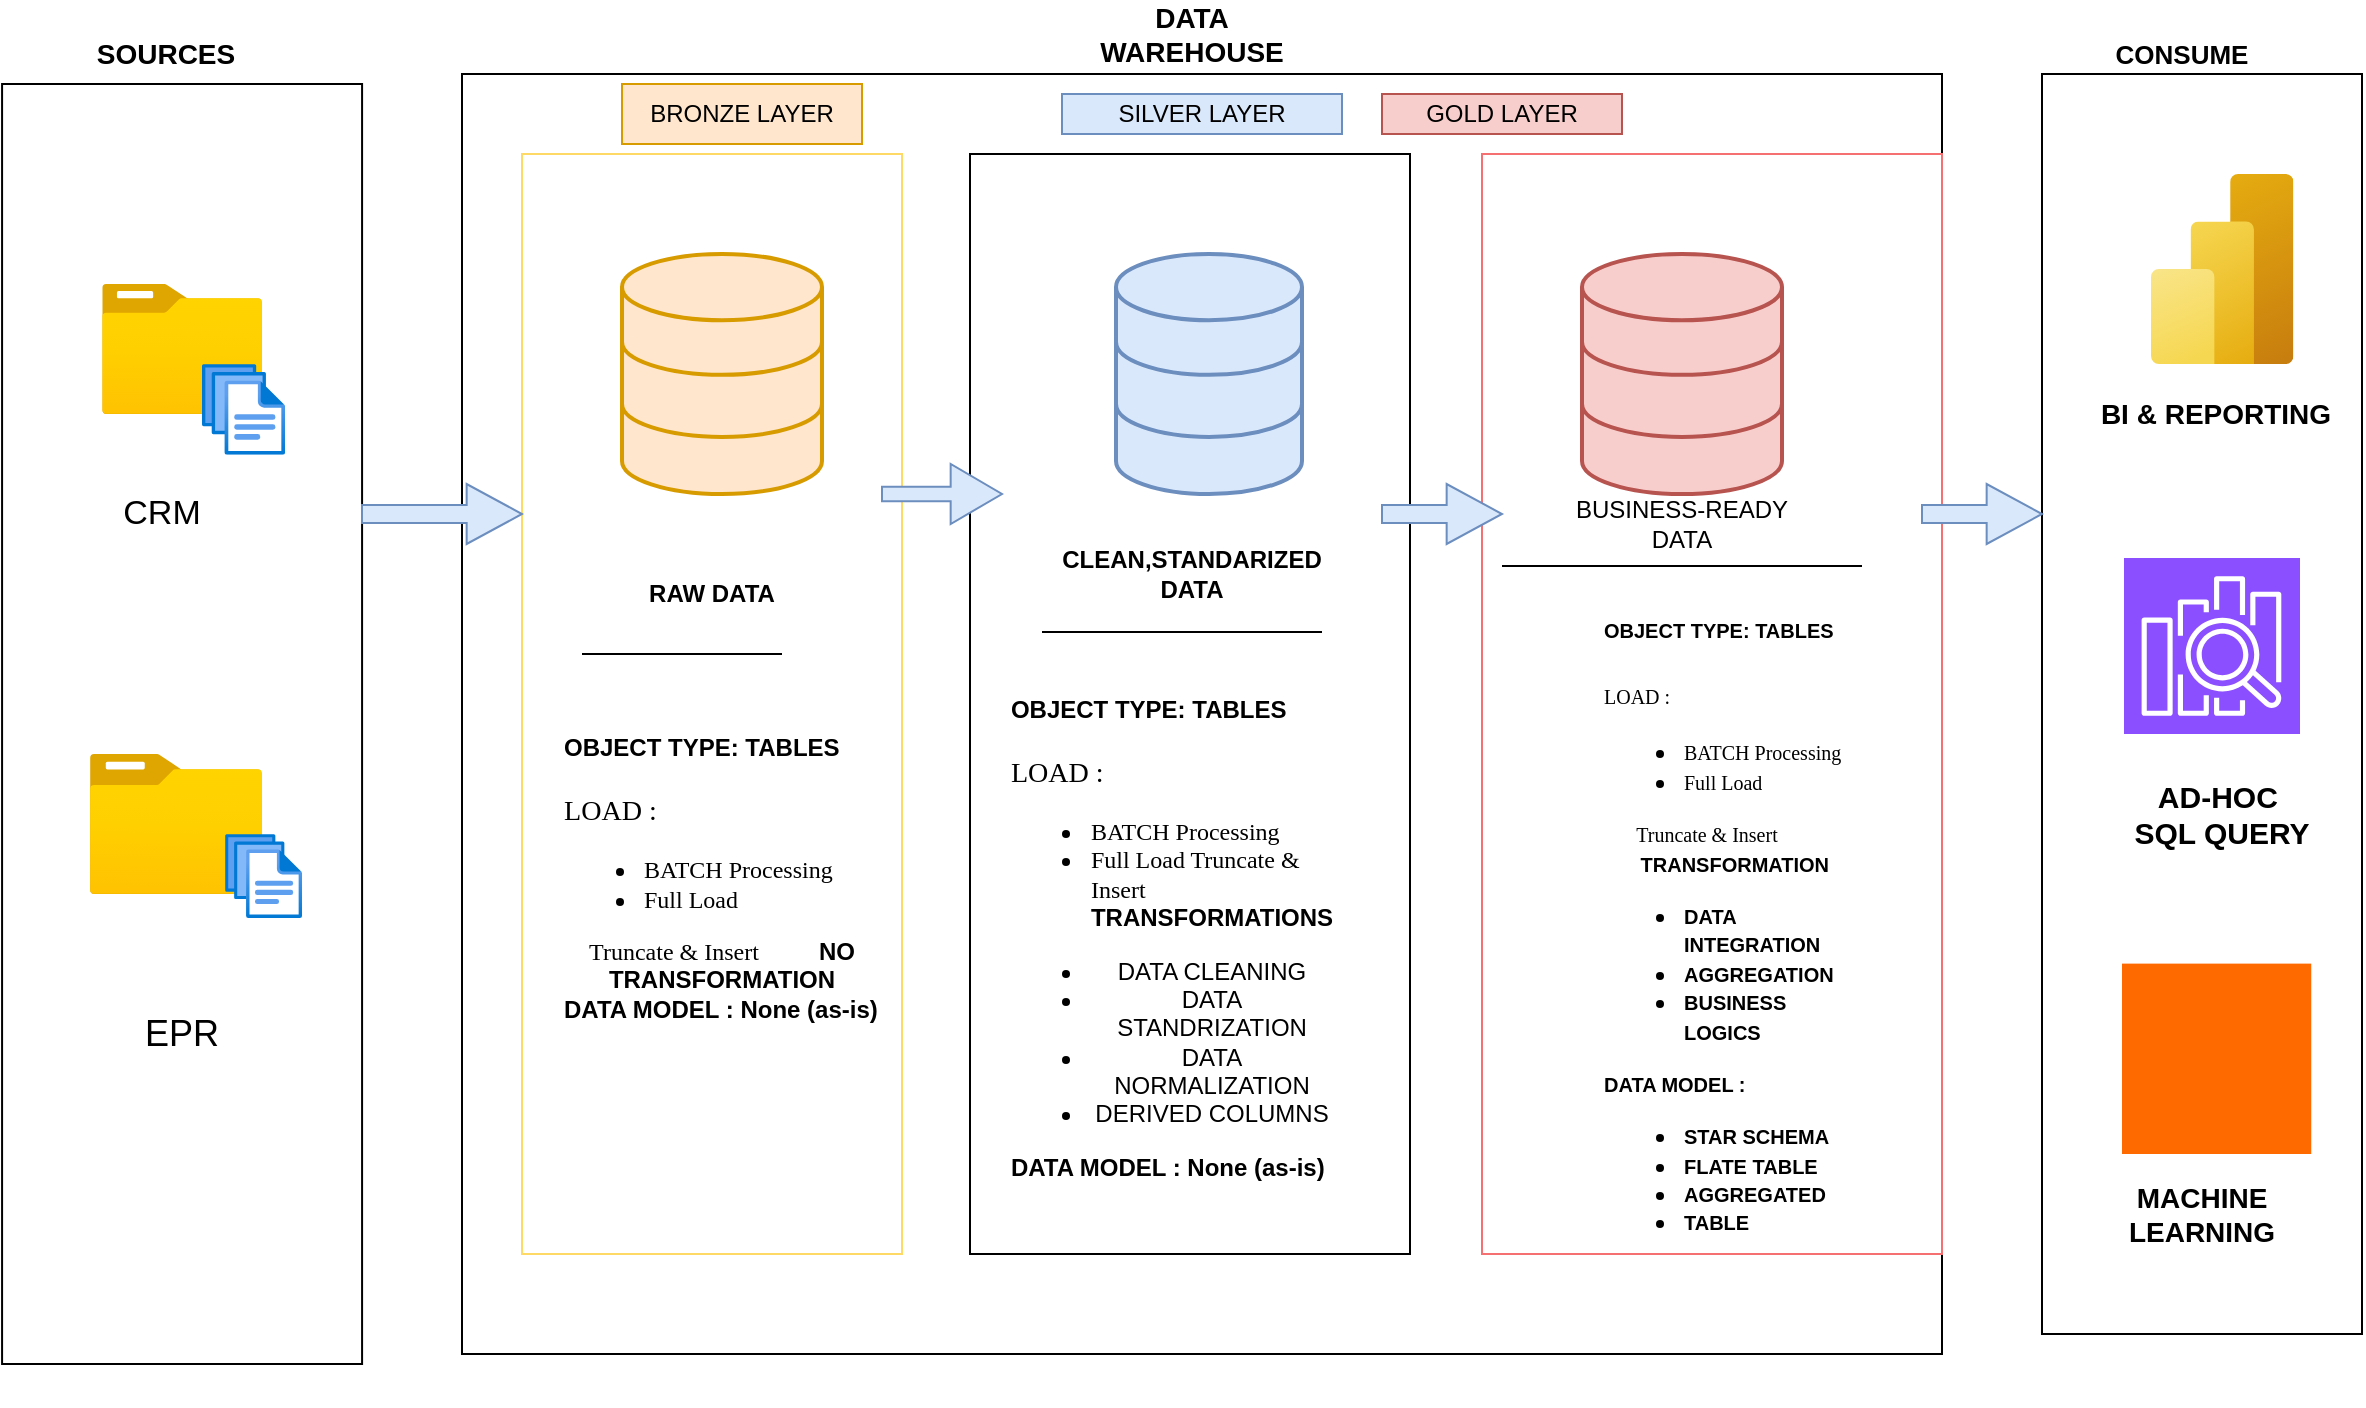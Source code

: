 <mxfile version="28.0.6">
  <diagram name="Page-1" id="-UqNwGGtfh1j4O1iW3x6">
    <mxGraphModel dx="2082" dy="933" grid="1" gridSize="10" guides="1" tooltips="1" connect="1" arrows="1" fold="1" page="1" pageScale="1" pageWidth="827" pageHeight="1169" math="0" shadow="0">
      <root>
        <mxCell id="0" />
        <mxCell id="1" parent="0" />
        <mxCell id="bulR_VS3dtJKfXY_yD6P-4" value="" style="rounded=0;whiteSpace=wrap;html=1;" parent="1" vertex="1">
          <mxGeometry x="50" y="100" width="740" height="640" as="geometry" />
        </mxCell>
        <mxCell id="bulR_VS3dtJKfXY_yD6P-5" value="" style="rounded=0;whiteSpace=wrap;html=1;" parent="1" vertex="1">
          <mxGeometry x="-179.96" y="105" width="180" height="640" as="geometry" />
        </mxCell>
        <mxCell id="bulR_VS3dtJKfXY_yD6P-6" value="" style="rounded=0;whiteSpace=wrap;html=1;" parent="1" vertex="1">
          <mxGeometry x="840" y="100" width="160" height="630" as="geometry" />
        </mxCell>
        <mxCell id="bulR_VS3dtJKfXY_yD6P-7" value="BRONZE LAYER" style="rounded=0;whiteSpace=wrap;html=1;fillColor=#ffe6cc;strokeColor=#d79b00;" parent="1" vertex="1">
          <mxGeometry x="130" y="105" width="120" height="30" as="geometry" />
        </mxCell>
        <mxCell id="bulR_VS3dtJKfXY_yD6P-8" value="SILVER LAYER" style="rounded=0;whiteSpace=wrap;html=1;fillColor=#dae8fc;strokeColor=#6c8ebf;" parent="1" vertex="1">
          <mxGeometry x="350" y="110" width="140" height="20" as="geometry" />
        </mxCell>
        <mxCell id="bulR_VS3dtJKfXY_yD6P-9" value="GOLD LAYER" style="rounded=0;whiteSpace=wrap;html=1;fillColor=#f8cecc;strokeColor=#b85450;" parent="1" vertex="1">
          <mxGeometry x="510" y="110" width="120" height="20" as="geometry" />
        </mxCell>
        <mxCell id="bulR_VS3dtJKfXY_yD6P-10" value="" style="rounded=0;whiteSpace=wrap;html=1;strokeColor=#FFD966;" parent="1" vertex="1">
          <mxGeometry x="80" y="140" width="190" height="550" as="geometry" />
        </mxCell>
        <mxCell id="bulR_VS3dtJKfXY_yD6P-11" value="" style="rounded=0;whiteSpace=wrap;html=1;strokeColor=light-dark(#f57070, #ededed);" parent="1" vertex="1">
          <mxGeometry x="560" y="140" width="230" height="550" as="geometry" />
        </mxCell>
        <mxCell id="bulR_VS3dtJKfXY_yD6P-12" value="" style="rounded=0;whiteSpace=wrap;html=1;" parent="1" vertex="1">
          <mxGeometry x="304" y="140" width="220" height="550" as="geometry" />
        </mxCell>
        <mxCell id="bulR_VS3dtJKfXY_yD6P-13" value="&lt;b&gt;&lt;font style=&quot;font-size: 14px;&quot;&gt;DATA WAREHOUSE&lt;/font&gt;&lt;/b&gt;" style="rounded=0;whiteSpace=wrap;html=1;" parent="1" vertex="1">
          <mxGeometry x="355" y="80" width="120" as="geometry" />
        </mxCell>
        <mxCell id="bulR_VS3dtJKfXY_yD6P-14" value="&lt;b&gt;&lt;font style=&quot;font-size: 14px;&quot;&gt;SOURCES&lt;/font&gt;&lt;/b&gt;" style="rounded=0;whiteSpace=wrap;html=1;" parent="1" vertex="1">
          <mxGeometry x="-158.48" y="90" width="120" as="geometry" />
        </mxCell>
        <mxCell id="bulR_VS3dtJKfXY_yD6P-15" value="&lt;b&gt;&lt;font style=&quot;font-size: 13px;&quot;&gt;CONSUME&lt;/font&gt;&lt;/b&gt;" style="rounded=0;whiteSpace=wrap;html=1;" parent="1" vertex="1">
          <mxGeometry x="850" y="90" width="120" as="geometry" />
        </mxCell>
        <mxCell id="bulR_VS3dtJKfXY_yD6P-16" value="" style="image;aspect=fixed;html=1;points=[];align=center;fontSize=12;image=img/lib/azure2/general/Folder_Blank.svg;" parent="1" vertex="1">
          <mxGeometry x="-130" y="205" width="80.08" height="65" as="geometry" />
        </mxCell>
        <mxCell id="bulR_VS3dtJKfXY_yD6P-17" value="" style="image;aspect=fixed;html=1;points=[];align=center;fontSize=12;image=img/lib/azure2/general/Files.svg;" parent="1" vertex="1">
          <mxGeometry x="-80" y="245" width="41.52" height="45.4" as="geometry" />
        </mxCell>
        <mxCell id="bulR_VS3dtJKfXY_yD6P-18" value="" style="image;aspect=fixed;html=1;points=[];align=center;fontSize=12;image=img/lib/azure2/general/Folder_Blank.svg;" parent="1" vertex="1">
          <mxGeometry x="-136.16" y="440" width="86.24" height="70" as="geometry" />
        </mxCell>
        <mxCell id="bulR_VS3dtJKfXY_yD6P-19" value="" style="image;aspect=fixed;html=1;points=[];align=center;fontSize=12;image=img/lib/azure2/general/Files.svg;" parent="1" vertex="1">
          <mxGeometry x="-68.44" y="480" width="38.48" height="42.08" as="geometry" />
        </mxCell>
        <mxCell id="bulR_VS3dtJKfXY_yD6P-23" value="&lt;font style=&quot;font-size: 18px;&quot;&gt;EPR&lt;/font&gt;" style="rounded=0;whiteSpace=wrap;html=1;" parent="1" vertex="1">
          <mxGeometry x="-149.96" y="580" width="120" as="geometry" />
        </mxCell>
        <mxCell id="bulR_VS3dtJKfXY_yD6P-24" value="&lt;h4 style=&quot;text-align: left;&quot;&gt;OBJECT TYPE:&amp;nbsp;TABLES&lt;/h4&gt;&lt;h3 style=&quot;text-align: left;&quot;&gt;&lt;span style=&quot;font-family: Verdana; background-color: transparent; color: light-dark(rgb(0, 0, 0), rgb(255, 255, 255)); font-weight: normal;&quot;&gt;LOAD :&lt;/span&gt;&lt;/h3&gt;&lt;div&gt;&lt;ul&gt;&lt;li style=&quot;text-align: left;&quot;&gt;&lt;font face=&quot;Verdana&quot;&gt;BATCH Processing&lt;/font&gt;&lt;/li&gt;&lt;li style=&quot;text-align: left;&quot;&gt;&lt;font face=&quot;Verdana&quot;&gt;Full Load &lt;/font&gt;&lt;font style=&quot;background-color: transparent; color: light-dark(rgb(0, 0, 0), rgb(255, 255, 255));&quot; face=&quot;Verdana&quot;&gt;Truncate &amp;amp; Insert&lt;/font&gt;&lt;span style=&quot;background-color: transparent; color: light-dark(rgb(0, 0, 0), rgb(255, 255, 255)); text-align: center;&quot;&gt;&amp;nbsp; &amp;nbsp; &amp;nbsp; &amp;nbsp; &lt;b&gt;TRANSFORMATIONS&lt;/b&gt;&lt;/span&gt;&lt;/li&gt;&lt;/ul&gt;&lt;/div&gt;&lt;div&gt;&lt;ul&gt;&lt;li&gt;&lt;span style=&quot;background-color: transparent; color: light-dark(rgb(0, 0, 0), rgb(255, 255, 255));&quot;&gt;DATA CLEANING&lt;/span&gt;&lt;/li&gt;&lt;li&gt;&lt;span style=&quot;background-color: transparent; color: light-dark(rgb(0, 0, 0), rgb(255, 255, 255));&quot;&gt;DATA STANDRIZATION&lt;/span&gt;&lt;/li&gt;&lt;li&gt;&lt;span style=&quot;background-color: transparent; color: light-dark(rgb(0, 0, 0), rgb(255, 255, 255));&quot;&gt;DATA NORMALIZATION&lt;/span&gt;&lt;/li&gt;&lt;li&gt;&lt;span style=&quot;background-color: transparent; color: light-dark(rgb(0, 0, 0), rgb(255, 255, 255));&quot;&gt;DERIVED COLUMNS&lt;/span&gt;&lt;/li&gt;&lt;/ul&gt;&lt;/div&gt;&lt;div style=&quot;text-align: left;&quot;&gt;&lt;b&gt;DATA MODEL : None (as-is)&lt;/b&gt;&lt;/div&gt;&lt;div&gt;&lt;font face=&quot;Verdana&quot;&gt;&lt;br&gt;&lt;/font&gt;&lt;/div&gt;&lt;div&gt;&lt;font face=&quot;Verdana&quot;&gt;&lt;br&gt;&lt;/font&gt;&lt;/div&gt;&lt;div&gt;&lt;font face=&quot;Verdana&quot;&gt;&lt;br&gt;&lt;/font&gt;&lt;/div&gt;&lt;div&gt;&lt;font face=&quot;Verdana&quot;&gt;&lt;br&gt;&lt;/font&gt;&lt;/div&gt;&lt;div&gt;&lt;font face=&quot;Verdana&quot;&gt;&lt;br&gt;&lt;/font&gt;&lt;/div&gt;" style="rounded=0;whiteSpace=wrap;html=1;" parent="1" vertex="1">
          <mxGeometry x="340" y="560" width="130" as="geometry" />
        </mxCell>
        <mxCell id="bulR_VS3dtJKfXY_yD6P-25" value="" style="html=1;verticalLabelPosition=bottom;align=center;labelBackgroundColor=#ffffff;verticalAlign=top;strokeWidth=2;strokeColor=#d79b00;shadow=0;dashed=0;shape=mxgraph.ios7.icons.data;fillColor=#ffe6cc;" parent="1" vertex="1">
          <mxGeometry x="130" y="190" width="100" height="120" as="geometry" />
        </mxCell>
        <mxCell id="bulR_VS3dtJKfXY_yD6P-26" value="" style="html=1;verticalLabelPosition=bottom;align=center;labelBackgroundColor=#ffffff;verticalAlign=top;strokeWidth=2;strokeColor=#6c8ebf;shadow=0;dashed=0;shape=mxgraph.ios7.icons.data;fillColor=#dae8fc;" parent="1" vertex="1">
          <mxGeometry x="377" y="190" width="93" height="120" as="geometry" />
        </mxCell>
        <mxCell id="bulR_VS3dtJKfXY_yD6P-27" value="" style="html=1;verticalLabelPosition=bottom;align=center;labelBackgroundColor=#ffffff;verticalAlign=top;strokeWidth=2;strokeColor=#b85450;shadow=0;dashed=0;shape=mxgraph.ios7.icons.data;fillColor=#f8cecc;" parent="1" vertex="1">
          <mxGeometry x="610" y="190" width="100" height="120" as="geometry" />
        </mxCell>
        <mxCell id="bulR_VS3dtJKfXY_yD6P-41" value="" style="html=1;shadow=0;dashed=0;align=center;verticalAlign=middle;shape=mxgraph.arrows2.arrow;dy=0.7;dx=27.67;notch=0;fillColor=#dae8fc;strokeColor=#6c8ebf;" parent="1" vertex="1">
          <mxGeometry y="305" width="80" height="30" as="geometry" />
        </mxCell>
        <mxCell id="bulR_VS3dtJKfXY_yD6P-42" value="" style="html=1;shadow=0;dashed=0;align=center;verticalAlign=middle;shape=mxgraph.arrows2.arrow;dy=0.76;dx=25.67;notch=0;fillColor=#dae8fc;strokeColor=#6c8ebf;" parent="1" vertex="1">
          <mxGeometry x="260" y="295" width="60" height="30" as="geometry" />
        </mxCell>
        <mxCell id="bulR_VS3dtJKfXY_yD6P-43" value="" style="html=1;shadow=0;dashed=0;align=center;verticalAlign=middle;shape=mxgraph.arrows2.arrow;dy=0.7;dx=27.67;notch=0;fillColor=#dae8fc;strokeColor=#6c8ebf;" parent="1" vertex="1">
          <mxGeometry x="510" y="305" width="60" height="30" as="geometry" />
        </mxCell>
        <mxCell id="bulR_VS3dtJKfXY_yD6P-44" value="" style="html=1;shadow=0;dashed=0;align=center;verticalAlign=middle;shape=mxgraph.arrows2.arrow;dy=0.7;dx=27.67;notch=0;fillColor=#dae8fc;strokeColor=#6c8ebf;" parent="1" vertex="1">
          <mxGeometry x="780" y="305" width="60" height="30" as="geometry" />
        </mxCell>
        <mxCell id="bulR_VS3dtJKfXY_yD6P-45" value="&lt;b&gt;RAW DATA&lt;/b&gt;" style="rounded=0;whiteSpace=wrap;html=1;" parent="1" vertex="1">
          <mxGeometry x="115" y="360" width="120" as="geometry" />
        </mxCell>
        <mxCell id="bulR_VS3dtJKfXY_yD6P-46" value="&lt;b&gt;CLEAN,STANDARIZED&lt;/b&gt;&lt;div&gt;&lt;b&gt;DATA&lt;/b&gt;&lt;/div&gt;" style="rounded=0;whiteSpace=wrap;html=1;" parent="1" vertex="1">
          <mxGeometry x="355" y="350" width="120" as="geometry" />
        </mxCell>
        <mxCell id="bulR_VS3dtJKfXY_yD6P-48" value="BUSINESS-READY DATA" style="rounded=0;whiteSpace=wrap;html=1;" parent="1" vertex="1">
          <mxGeometry x="600" y="325" width="120" as="geometry" />
        </mxCell>
        <mxCell id="bulR_VS3dtJKfXY_yD6P-53" value="&lt;h4 style=&quot;text-align: left;&quot;&gt;OBJECT TYPE:&amp;nbsp;TABLES&lt;/h4&gt;&lt;h3 style=&quot;text-align: left;&quot;&gt;&lt;span style=&quot;font-family: Verdana; background-color: transparent; color: light-dark(rgb(0, 0, 0), rgb(255, 255, 255)); font-weight: normal;&quot;&gt;LOAD :&lt;/span&gt;&lt;/h3&gt;&lt;div&gt;&lt;ul&gt;&lt;li style=&quot;text-align: left;&quot;&gt;&lt;font face=&quot;Verdana&quot;&gt;BATCH Processing&lt;/font&gt;&lt;/li&gt;&lt;li style=&quot;text-align: left;&quot;&gt;&lt;font face=&quot;Verdana&quot;&gt;Full Load&lt;/font&gt;&lt;/li&gt;&lt;/ul&gt;&lt;font style=&quot;text-align: left; background-color: transparent; color: light-dark(rgb(0, 0, 0), rgb(255, 255, 255));&quot; face=&quot;Verdana&quot;&gt;Truncate &amp;amp; Insert&lt;/font&gt;&lt;span style=&quot;text-align: left; background-color: transparent; color: light-dark(rgb(0, 0, 0), rgb(255, 255, 255));&quot;&gt;&amp;nbsp; &amp;nbsp; &amp;nbsp; &amp;nbsp; &amp;nbsp;&lt;b&gt;NO TRANSFORMATION&lt;/b&gt;&lt;/span&gt;&lt;/div&gt;&lt;div style=&quot;text-align: left;&quot;&gt;&lt;b&gt;DATA MODEL : None (as-is)&lt;/b&gt;&lt;/div&gt;&lt;div&gt;&lt;font face=&quot;Verdana&quot;&gt;&lt;br&gt;&lt;/font&gt;&lt;/div&gt;&lt;div&gt;&lt;font face=&quot;Verdana&quot;&gt;&lt;br&gt;&lt;/font&gt;&lt;/div&gt;&lt;div&gt;&lt;font face=&quot;Verdana&quot;&gt;&lt;br&gt;&lt;/font&gt;&lt;/div&gt;&lt;div&gt;&lt;font face=&quot;Verdana&quot;&gt;&lt;br&gt;&lt;/font&gt;&lt;/div&gt;&lt;div&gt;&lt;font face=&quot;Verdana&quot;&gt;&lt;br&gt;&lt;/font&gt;&lt;/div&gt;" style="rounded=0;whiteSpace=wrap;html=1;" parent="1" vertex="1">
          <mxGeometry x="100" y="530" width="160" as="geometry" />
        </mxCell>
        <mxCell id="bulR_VS3dtJKfXY_yD6P-54" value="" style="line;strokeWidth=1;fillColor=none;align=left;verticalAlign=middle;spacingTop=-1;spacingLeft=3;spacingRight=3;rotatable=0;labelPosition=right;points=[];portConstraint=eastwest;strokeColor=inherit;" parent="1" vertex="1">
          <mxGeometry x="110" y="370" width="100" height="40" as="geometry" />
        </mxCell>
        <mxCell id="bulR_VS3dtJKfXY_yD6P-55" value="&lt;h4 style=&quot;text-align: left;&quot;&gt;&lt;font style=&quot;font-size: 10px;&quot;&gt;OBJECT TYPE:&amp;nbsp;TABLES&lt;/font&gt;&lt;/h4&gt;&lt;h3 style=&quot;text-align: left;&quot;&gt;&lt;span style=&quot;font-family: Verdana; background-color: transparent; color: light-dark(rgb(0, 0, 0), rgb(255, 255, 255)); font-weight: normal;&quot;&gt;&lt;font style=&quot;font-size: 10px;&quot;&gt;LOAD :&lt;/font&gt;&lt;/span&gt;&lt;/h3&gt;&lt;div&gt;&lt;ul&gt;&lt;li style=&quot;text-align: left;&quot;&gt;&lt;font style=&quot;font-size: 10px;&quot; face=&quot;Verdana&quot;&gt;BATCH Processing&lt;/font&gt;&lt;/li&gt;&lt;li style=&quot;text-align: left;&quot;&gt;&lt;font style=&quot;font-size: 10px;&quot; face=&quot;Verdana&quot;&gt;Full Load&lt;/font&gt;&lt;/li&gt;&lt;/ul&gt;&lt;font style=&quot;font-size: 10px;&quot;&gt;&lt;font style=&quot;text-align: left; background-color: transparent; color: light-dark(rgb(0, 0, 0), rgb(255, 255, 255));&quot; face=&quot;Verdana&quot;&gt;Truncate &amp;amp; Insert&lt;/font&gt;&lt;span style=&quot;text-align: left; background-color: transparent; color: light-dark(rgb(0, 0, 0), rgb(255, 255, 255));&quot;&gt;&amp;nbsp; &amp;nbsp; &amp;nbsp; &amp;nbsp; &amp;nbsp;&lt;/span&gt;&lt;/font&gt;&lt;/div&gt;&lt;div&gt;&lt;span style=&quot;text-align: left; background-color: transparent; color: light-dark(rgb(0, 0, 0), rgb(255, 255, 255));&quot;&gt;&lt;b&gt;&lt;font style=&quot;font-size: 10px;&quot;&gt;&amp;nbsp;TRANSFORMATION&lt;/font&gt;&lt;/b&gt;&lt;/span&gt;&lt;/div&gt;&lt;div style=&quot;&quot;&gt;&lt;ul&gt;&lt;li style=&quot;text-align: left;&quot;&gt;&lt;span style=&quot;background-color: transparent; color: light-dark(rgb(0, 0, 0), rgb(255, 255, 255));&quot;&gt;&lt;b&gt;&lt;font style=&quot;font-size: 10px;&quot;&gt;DATA INTEGRATION&lt;/font&gt;&lt;/b&gt;&lt;/span&gt;&lt;/li&gt;&lt;li style=&quot;text-align: left;&quot;&gt;&lt;span style=&quot;background-color: transparent; color: light-dark(rgb(0, 0, 0), rgb(255, 255, 255));&quot;&gt;&lt;b&gt;&lt;font style=&quot;font-size: 10px;&quot;&gt;AGGREGATION&lt;/font&gt;&lt;/b&gt;&lt;/span&gt;&lt;/li&gt;&lt;li style=&quot;text-align: left;&quot;&gt;&lt;span style=&quot;background-color: transparent; color: light-dark(rgb(0, 0, 0), rgb(255, 255, 255));&quot;&gt;&lt;b&gt;&lt;font style=&quot;font-size: 10px;&quot;&gt;BUSINESS LOGICS&lt;/font&gt;&lt;/b&gt;&lt;/span&gt;&lt;/li&gt;&lt;/ul&gt;&lt;/div&gt;&lt;div style=&quot;text-align: left;&quot;&gt;&lt;b&gt;&lt;font style=&quot;font-size: 10px;&quot;&gt;DATA MODEL :&amp;nbsp;&lt;/font&gt;&lt;/b&gt;&lt;/div&gt;&lt;div style=&quot;text-align: left;&quot;&gt;&lt;ul&gt;&lt;li&gt;&lt;b&gt;&lt;font style=&quot;font-size: 10px;&quot;&gt;STAR SCHEMA&lt;/font&gt;&lt;/b&gt;&lt;/li&gt;&lt;li&gt;&lt;b&gt;&lt;font style=&quot;font-size: 10px;&quot;&gt;FLATE TABLE&lt;/font&gt;&lt;/b&gt;&lt;/li&gt;&lt;li&gt;&lt;b&gt;&lt;font style=&quot;font-size: 10px;&quot;&gt;AGGREGATED&lt;/font&gt;&lt;/b&gt;&lt;/li&gt;&lt;li&gt;&lt;b&gt;&lt;font style=&quot;font-size: 10px;&quot;&gt;TABLE&lt;/font&gt;&lt;/b&gt;&lt;/li&gt;&lt;/ul&gt;&lt;/div&gt;&lt;div&gt;&lt;font style=&quot;font-size: 10px;&quot; face=&quot;Verdana&quot;&gt;&lt;br&gt;&lt;/font&gt;&lt;/div&gt;&lt;div&gt;&lt;font style=&quot;font-size: 10px;&quot; face=&quot;Verdana&quot;&gt;&lt;br&gt;&lt;/font&gt;&lt;/div&gt;&lt;div&gt;&lt;font style=&quot;font-size: 10px;&quot; face=&quot;Verdana&quot;&gt;&lt;br&gt;&lt;/font&gt;&lt;/div&gt;&lt;div&gt;&lt;font style=&quot;font-size: 10px;&quot; face=&quot;Verdana&quot;&gt;&lt;br&gt;&lt;/font&gt;&lt;/div&gt;&lt;div&gt;&lt;font face=&quot;Verdana&quot;&gt;&lt;br&gt;&lt;/font&gt;&lt;/div&gt;" style="rounded=0;whiteSpace=wrap;html=1;" parent="1" vertex="1">
          <mxGeometry x="620" y="560" width="130" as="geometry" />
        </mxCell>
        <mxCell id="bulR_VS3dtJKfXY_yD6P-56" value="" style="line;strokeWidth=1;fillColor=none;align=left;verticalAlign=middle;spacingTop=-1;spacingLeft=3;spacingRight=3;rotatable=0;labelPosition=right;points=[];portConstraint=eastwest;strokeColor=inherit;" parent="1" vertex="1">
          <mxGeometry x="340" y="360" width="140" height="38" as="geometry" />
        </mxCell>
        <mxCell id="bulR_VS3dtJKfXY_yD6P-57" value="" style="line;strokeWidth=1;fillColor=none;align=left;verticalAlign=middle;spacingTop=-1;spacingLeft=3;spacingRight=3;rotatable=0;labelPosition=right;points=[];portConstraint=eastwest;strokeColor=inherit;" parent="1" vertex="1">
          <mxGeometry x="570" y="342" width="180" height="8" as="geometry" />
        </mxCell>
        <mxCell id="3f8WfUq3M5MtkTzH2gyc-4" value="&lt;font style=&quot;font-size: 17px;&quot;&gt;CRM&lt;/font&gt;" style="rounded=0;whiteSpace=wrap;html=1;" parent="1" vertex="1">
          <mxGeometry x="-160" y="320" width="120" as="geometry" />
        </mxCell>
        <mxCell id="3f8WfUq3M5MtkTzH2gyc-9" value="" style="image;aspect=fixed;html=1;points=[];align=center;fontSize=12;image=img/lib/azure2/analytics/Power_BI_Embedded.svg;" parent="1" vertex="1">
          <mxGeometry x="894.5" y="150" width="71.25" height="95" as="geometry" />
        </mxCell>
        <mxCell id="3f8WfUq3M5MtkTzH2gyc-12" value="" style="sketch=0;points=[[0,0,0],[0.25,0,0],[0.5,0,0],[0.75,0,0],[1,0,0],[0,1,0],[0.25,1,0],[0.5,1,0],[0.75,1,0],[1,1,0],[0,0.25,0],[0,0.5,0],[0,0.75,0],[1,0.25,0],[1,0.5,0],[1,0.75,0]];outlineConnect=0;fontColor=#232F3E;fillColor=#8C4FFF;strokeColor=#ffffff;dashed=0;verticalLabelPosition=bottom;verticalAlign=top;align=center;html=1;fontSize=12;fontStyle=0;aspect=fixed;shape=mxgraph.aws4.resourceIcon;resIcon=mxgraph.aws4.elasticsearch_service;" parent="1" vertex="1">
          <mxGeometry x="881" y="342" width="88" height="88" as="geometry" />
        </mxCell>
        <mxCell id="3f8WfUq3M5MtkTzH2gyc-13" value="" style="points=[];aspect=fixed;html=1;align=center;shadow=0;dashed=0;fillColor=#FF6A00;strokeColor=none;shape=mxgraph.alibaba_cloud.machine_learning;" parent="1" vertex="1">
          <mxGeometry x="880" y="544.81" width="94.62" height="95.19" as="geometry" />
        </mxCell>
        <mxCell id="3f8WfUq3M5MtkTzH2gyc-14" value="&lt;b&gt;&lt;font style=&quot;font-size: 14px;&quot;&gt;BI &amp;amp; REPORTING&lt;/font&gt;&lt;/b&gt;" style="rounded=0;whiteSpace=wrap;html=1;" parent="1" vertex="1">
          <mxGeometry x="867.31" y="270" width="120" as="geometry" />
        </mxCell>
        <mxCell id="3f8WfUq3M5MtkTzH2gyc-15" value="&lt;font style=&quot;font-size: 15px;&quot;&gt;&lt;b&gt;AD-HOC&amp;nbsp;&lt;/b&gt;&lt;/font&gt;&lt;div&gt;&lt;font style=&quot;font-size: 15px;&quot;&gt;&lt;b&gt;SQL QUERY&lt;/b&gt;&lt;/font&gt;&lt;/div&gt;" style="rounded=0;whiteSpace=wrap;html=1;" parent="1" vertex="1">
          <mxGeometry x="870.12" y="470" width="120" as="geometry" />
        </mxCell>
        <mxCell id="3f8WfUq3M5MtkTzH2gyc-16" value="&lt;font style=&quot;font-size: 14px;&quot;&gt;&lt;b&gt;MACHINE LEARNING&lt;/b&gt;&lt;/font&gt;" style="rounded=0;whiteSpace=wrap;html=1;" parent="1" vertex="1">
          <mxGeometry x="860" y="670" width="120" as="geometry" />
        </mxCell>
      </root>
    </mxGraphModel>
  </diagram>
</mxfile>
